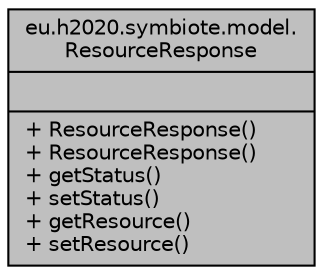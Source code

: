 digraph "eu.h2020.symbiote.model.ResourceResponse"
{
  edge [fontname="Helvetica",fontsize="10",labelfontname="Helvetica",labelfontsize="10"];
  node [fontname="Helvetica",fontsize="10",shape=record];
  Node1 [label="{eu.h2020.symbiote.model.\lResourceResponse\n||+ ResourceResponse()\l+ ResourceResponse()\l+ getStatus()\l+ setStatus()\l+ getResource()\l+ setResource()\l}",height=0.2,width=0.4,color="black", fillcolor="grey75", style="filled", fontcolor="black"];
}
